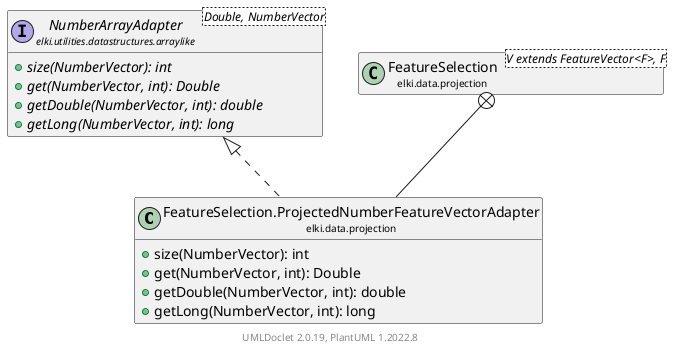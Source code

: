 @startuml
    remove .*\.(Instance|Par|Parameterizer|Factory)$
    set namespaceSeparator none
    hide empty fields
    hide empty methods

    class "<size:14>FeatureSelection.ProjectedNumberFeatureVectorAdapter\n<size:10>elki.data.projection" as elki.data.projection.FeatureSelection.ProjectedNumberFeatureVectorAdapter [[FeatureSelection.ProjectedNumberFeatureVectorAdapter.html]] {
        +size(NumberVector): int
        +get(NumberVector, int): Double
        +getDouble(NumberVector, int): double
        +getLong(NumberVector, int): long
    }

    interface "<size:14>NumberArrayAdapter\n<size:10>elki.utilities.datastructures.arraylike" as elki.utilities.datastructures.arraylike.NumberArrayAdapter<Double, NumberVector> [[../../utilities/datastructures/arraylike/NumberArrayAdapter.html]] {
        {abstract} +size(NumberVector): int
        {abstract} +get(NumberVector, int): Double
        {abstract} +getDouble(NumberVector, int): double
        {abstract} +getLong(NumberVector, int): long
    }
    class "<size:14>FeatureSelection\n<size:10>elki.data.projection" as elki.data.projection.FeatureSelection<V extends FeatureVector<F>, F> [[FeatureSelection.html]]

    elki.utilities.datastructures.arraylike.NumberArrayAdapter <|.. elki.data.projection.FeatureSelection.ProjectedNumberFeatureVectorAdapter
    elki.data.projection.FeatureSelection +-- elki.data.projection.FeatureSelection.ProjectedNumberFeatureVectorAdapter

    center footer UMLDoclet 2.0.19, PlantUML 1.2022.8
@enduml
